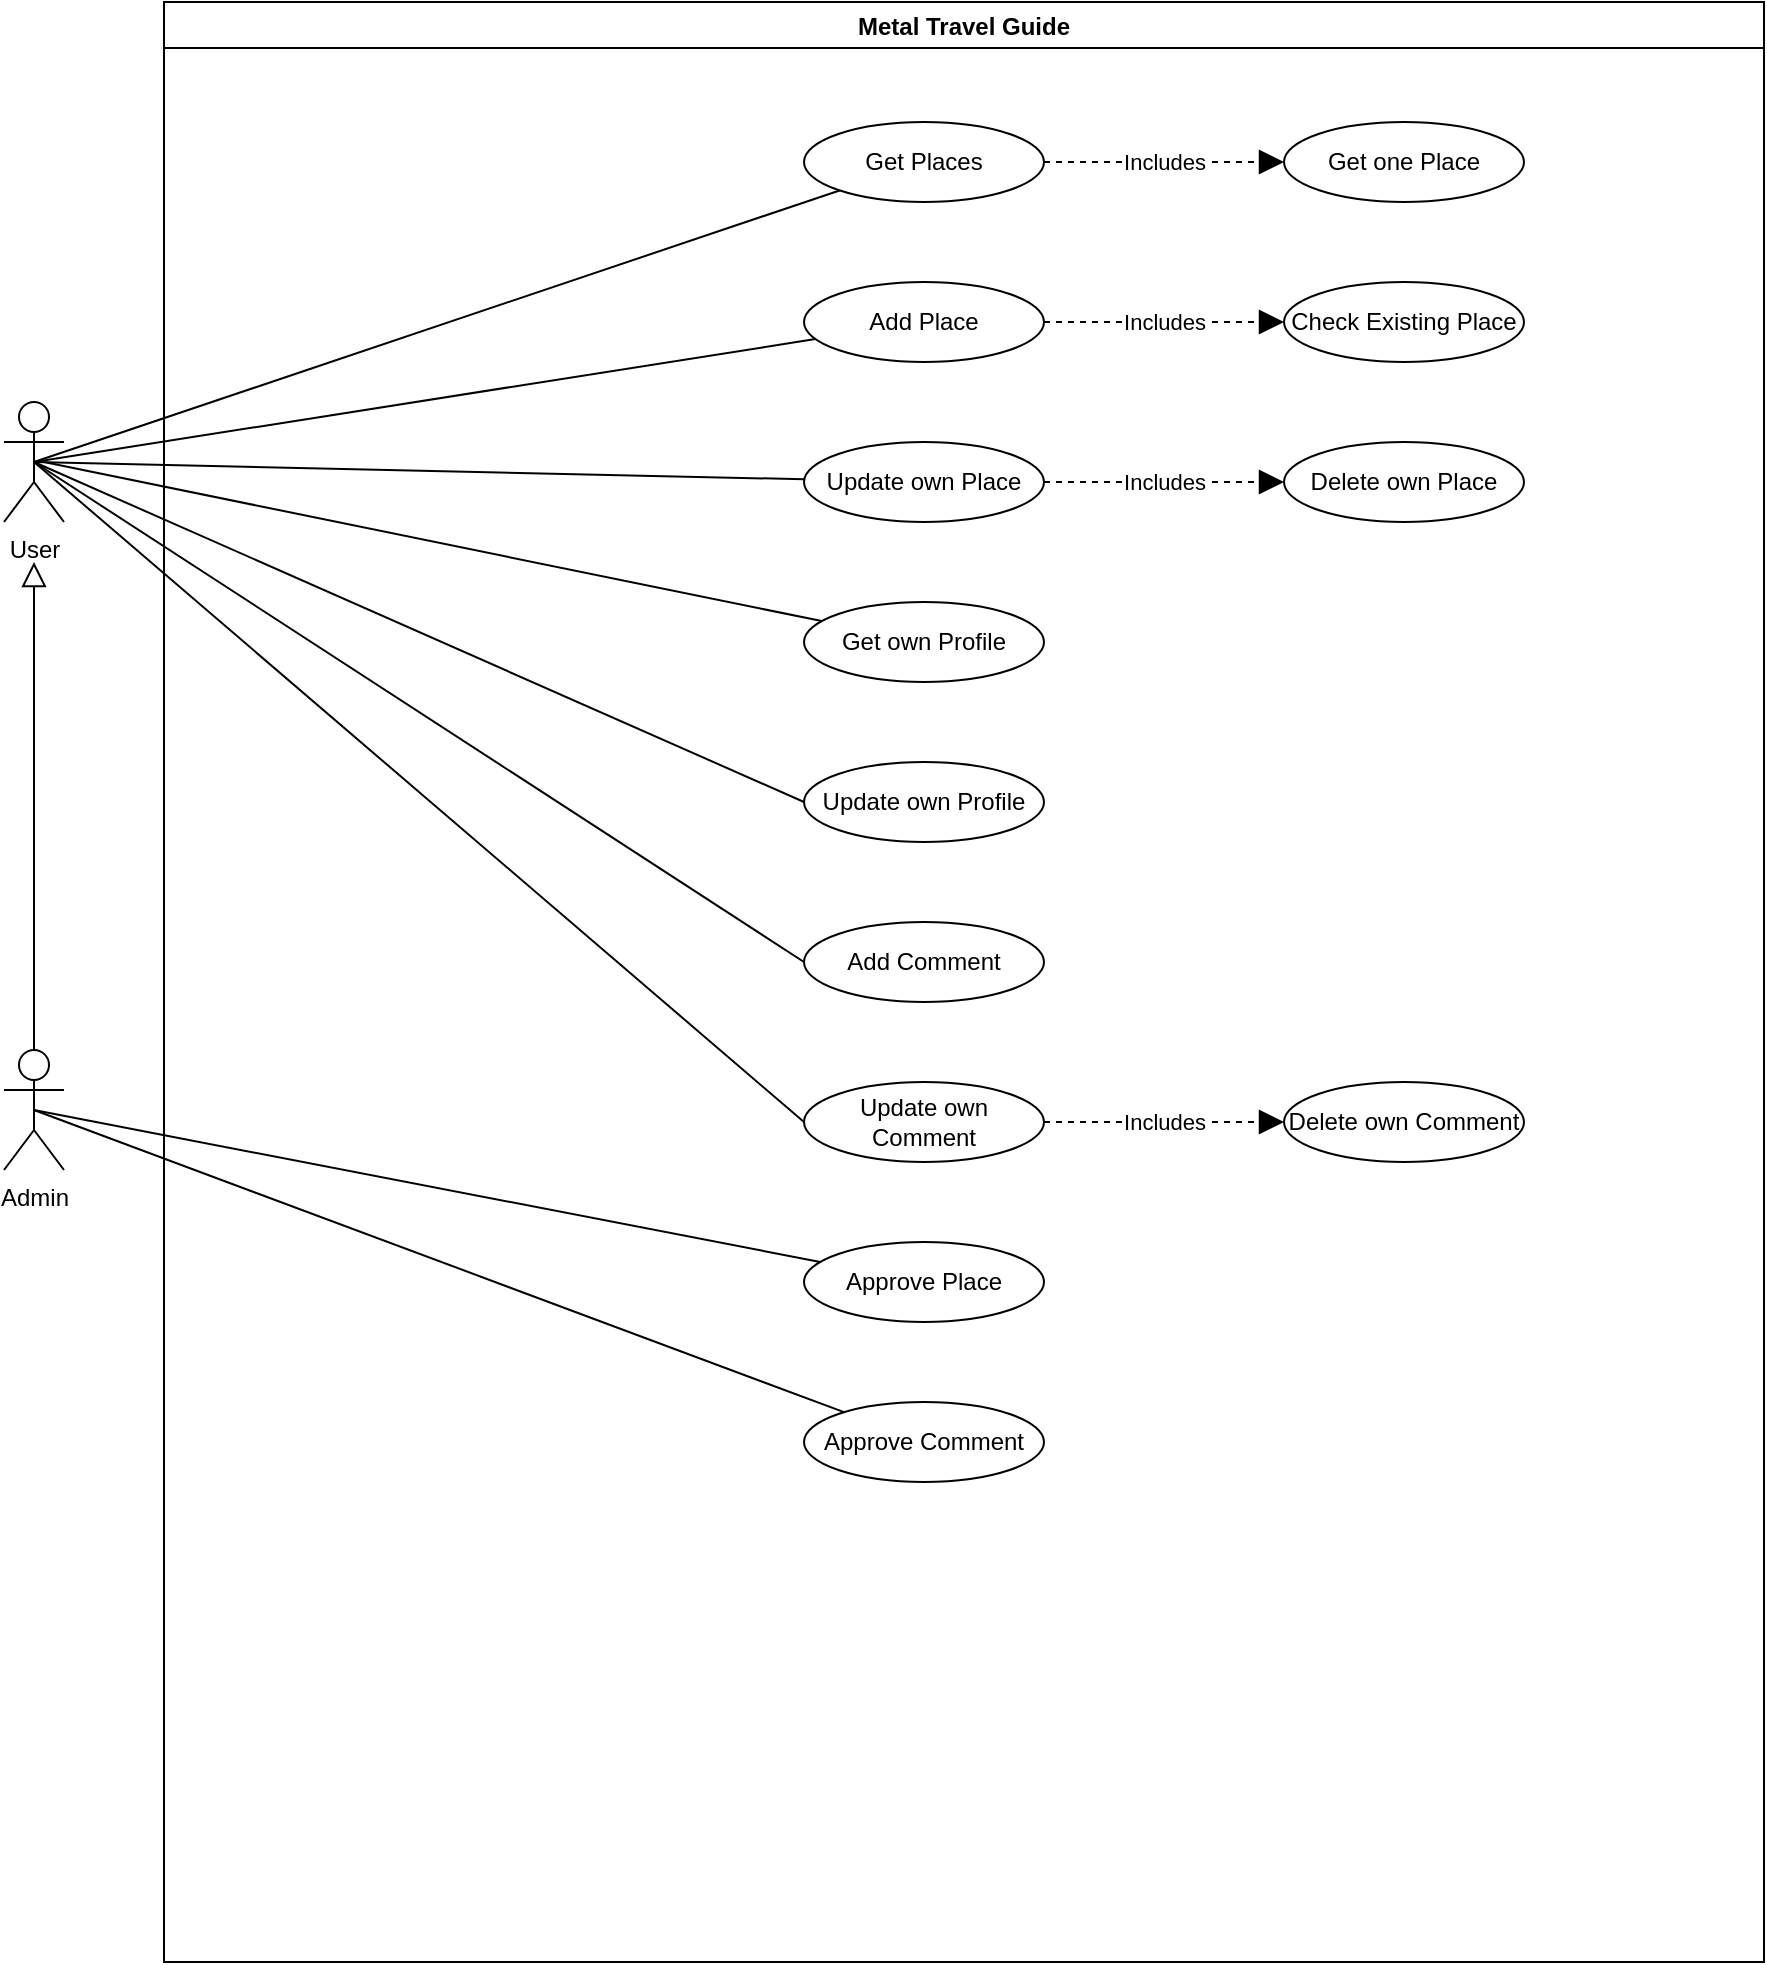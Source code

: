 <mxfile version="20.1.1" type="device"><diagram id="WxlAqaJsw0VCyI5FeZzX" name="Page-1"><mxGraphModel dx="1422" dy="794" grid="1" gridSize="10" guides="1" tooltips="1" connect="1" arrows="1" fold="1" page="1" pageScale="1" pageWidth="1169" pageHeight="827" math="0" shadow="0"><root><mxCell id="0"/><mxCell id="1" parent="0"/><mxCell id="lqe38jWZBos6QBjoBwak-1" value="User" style="shape=umlActor;verticalLabelPosition=bottom;verticalAlign=top;html=1;outlineConnect=0;" parent="1" vertex="1"><mxGeometry x="80" y="220" width="30" height="60" as="geometry"/></mxCell><mxCell id="lqe38jWZBos6QBjoBwak-3" value="Admin" style="shape=umlActor;verticalLabelPosition=bottom;verticalAlign=top;html=1;outlineConnect=0;" parent="1" vertex="1"><mxGeometry x="80" y="544" width="30" height="60" as="geometry"/></mxCell><mxCell id="lqe38jWZBos6QBjoBwak-10" value="Metal Travel Guide" style="swimlane;" parent="1" vertex="1"><mxGeometry x="160" y="20" width="800" height="980" as="geometry"/></mxCell><mxCell id="lqe38jWZBos6QBjoBwak-7" value="Approve Place" style="ellipse;whiteSpace=wrap;html=1;" parent="lqe38jWZBos6QBjoBwak-10" vertex="1"><mxGeometry x="320" y="620" width="120" height="40" as="geometry"/></mxCell><mxCell id="lqe38jWZBos6QBjoBwak-8" value="Update own Place" style="ellipse;whiteSpace=wrap;html=1;" parent="lqe38jWZBos6QBjoBwak-10" vertex="1"><mxGeometry x="320" y="220" width="120" height="40" as="geometry"/></mxCell><mxCell id="lqe38jWZBos6QBjoBwak-9" value="Add Place" style="ellipse;whiteSpace=wrap;html=1;" parent="lqe38jWZBos6QBjoBwak-10" vertex="1"><mxGeometry x="320" y="140" width="120" height="40" as="geometry"/></mxCell><mxCell id="lqe38jWZBos6QBjoBwak-19" value="Get Places" style="ellipse;whiteSpace=wrap;html=1;" parent="lqe38jWZBos6QBjoBwak-10" vertex="1"><mxGeometry x="320" y="60" width="120" height="40" as="geometry"/></mxCell><mxCell id="lqe38jWZBos6QBjoBwak-26" value="Get own Profile" style="ellipse;whiteSpace=wrap;html=1;" parent="lqe38jWZBos6QBjoBwak-10" vertex="1"><mxGeometry x="320" y="300" width="120" height="40" as="geometry"/></mxCell><mxCell id="lqe38jWZBos6QBjoBwak-29" value="Check Existing Place" style="ellipse;whiteSpace=wrap;html=1;" parent="lqe38jWZBos6QBjoBwak-10" vertex="1"><mxGeometry x="560" y="140" width="120" height="40" as="geometry"/></mxCell><mxCell id="JY_MS2SeZZh_6RCTXbf7-10" value="Includes" style="endArrow=block;endSize=10;endFill=1;html=1;rounded=0;strokeWidth=1;startSize=10;dashed=1;startArrow=none;" parent="lqe38jWZBos6QBjoBwak-10" source="lqe38jWZBos6QBjoBwak-9" target="lqe38jWZBos6QBjoBwak-29" edge="1"><mxGeometry width="160" relative="1" as="geometry"><mxPoint x="456.36" y="422.156" as="sourcePoint"/><mxPoint x="548.635" y="396.84" as="targetPoint"/></mxGeometry></mxCell><mxCell id="XnBnHZt0AxTBhT5XxHDY-6" value="Update own Profile" style="ellipse;whiteSpace=wrap;html=1;" vertex="1" parent="lqe38jWZBos6QBjoBwak-10"><mxGeometry x="320" y="380" width="120" height="40" as="geometry"/></mxCell><mxCell id="XnBnHZt0AxTBhT5XxHDY-7" value="Delete own Place" style="ellipse;whiteSpace=wrap;html=1;" vertex="1" parent="lqe38jWZBos6QBjoBwak-10"><mxGeometry x="560" y="220" width="120" height="40" as="geometry"/></mxCell><mxCell id="XnBnHZt0AxTBhT5XxHDY-8" value="Get one Place" style="ellipse;whiteSpace=wrap;html=1;" vertex="1" parent="lqe38jWZBos6QBjoBwak-10"><mxGeometry x="560" y="60" width="120" height="40" as="geometry"/></mxCell><mxCell id="XnBnHZt0AxTBhT5XxHDY-9" value="Includes" style="endArrow=block;endSize=10;endFill=1;html=1;rounded=0;strokeWidth=1;startSize=10;dashed=1;startArrow=none;exitX=1;exitY=0.5;exitDx=0;exitDy=0;" edge="1" parent="lqe38jWZBos6QBjoBwak-10" target="XnBnHZt0AxTBhT5XxHDY-8" source="lqe38jWZBos6QBjoBwak-19"><mxGeometry width="160" relative="1" as="geometry"><mxPoint x="450" y="100" as="sourcePoint"/><mxPoint x="388.635" y="296.84" as="targetPoint"/></mxGeometry></mxCell><mxCell id="XnBnHZt0AxTBhT5XxHDY-10" value="Includes" style="endArrow=block;endSize=10;endFill=1;html=1;rounded=0;strokeWidth=1;startSize=10;dashed=1;startArrow=none;exitX=1;exitY=0.5;exitDx=0;exitDy=0;entryX=0;entryY=0.5;entryDx=0;entryDy=0;" edge="1" parent="lqe38jWZBos6QBjoBwak-10" source="lqe38jWZBos6QBjoBwak-8" target="XnBnHZt0AxTBhT5XxHDY-7"><mxGeometry width="160" relative="1" as="geometry"><mxPoint x="450" y="170" as="sourcePoint"/><mxPoint x="570" y="170" as="targetPoint"/></mxGeometry></mxCell><mxCell id="XnBnHZt0AxTBhT5XxHDY-12" value="Add Comment" style="ellipse;whiteSpace=wrap;html=1;" vertex="1" parent="lqe38jWZBos6QBjoBwak-10"><mxGeometry x="320" y="460" width="120" height="40" as="geometry"/></mxCell><mxCell id="XnBnHZt0AxTBhT5XxHDY-13" value="Update own Comment" style="ellipse;whiteSpace=wrap;html=1;" vertex="1" parent="lqe38jWZBos6QBjoBwak-10"><mxGeometry x="320" y="540" width="120" height="40" as="geometry"/></mxCell><mxCell id="XnBnHZt0AxTBhT5XxHDY-14" value="Delete own Comment" style="ellipse;whiteSpace=wrap;html=1;" vertex="1" parent="lqe38jWZBos6QBjoBwak-10"><mxGeometry x="560" y="540" width="120" height="40" as="geometry"/></mxCell><mxCell id="XnBnHZt0AxTBhT5XxHDY-15" value="Includes" style="endArrow=block;endSize=10;endFill=1;html=1;rounded=0;strokeWidth=1;startSize=10;dashed=1;startArrow=none;exitX=1;exitY=0.5;exitDx=0;exitDy=0;entryX=0;entryY=0.5;entryDx=0;entryDy=0;" edge="1" parent="lqe38jWZBos6QBjoBwak-10" source="XnBnHZt0AxTBhT5XxHDY-13" target="XnBnHZt0AxTBhT5XxHDY-14"><mxGeometry width="160" relative="1" as="geometry"><mxPoint x="290" y="470" as="sourcePoint"/><mxPoint x="410" y="470" as="targetPoint"/></mxGeometry></mxCell><mxCell id="XnBnHZt0AxTBhT5XxHDY-16" value="Approve Comment" style="ellipse;whiteSpace=wrap;html=1;" vertex="1" parent="lqe38jWZBos6QBjoBwak-10"><mxGeometry x="320" y="700" width="120" height="40" as="geometry"/></mxCell><mxCell id="lqe38jWZBos6QBjoBwak-12" value="" style="endArrow=none;html=1;rounded=0;entryX=0.5;entryY=0.5;entryDx=0;entryDy=0;entryPerimeter=0;" parent="1" source="lqe38jWZBos6QBjoBwak-9" target="lqe38jWZBos6QBjoBwak-1" edge="1"><mxGeometry width="50" height="50" relative="1" as="geometry"><mxPoint x="560" y="410" as="sourcePoint"/><mxPoint x="610" y="360" as="targetPoint"/></mxGeometry></mxCell><mxCell id="lqe38jWZBos6QBjoBwak-13" value="" style="endArrow=none;html=1;rounded=0;exitX=0.5;exitY=0.5;exitDx=0;exitDy=0;exitPerimeter=0;" parent="1" source="lqe38jWZBos6QBjoBwak-1" target="lqe38jWZBos6QBjoBwak-8" edge="1"><mxGeometry width="50" height="50" relative="1" as="geometry"><mxPoint x="190" y="290" as="sourcePoint"/><mxPoint x="610" y="360" as="targetPoint"/></mxGeometry></mxCell><mxCell id="lqe38jWZBos6QBjoBwak-14" value="" style="endArrow=none;html=1;rounded=0;exitX=0.5;exitY=0.5;exitDx=0;exitDy=0;exitPerimeter=0;" parent="1" source="lqe38jWZBos6QBjoBwak-3" target="lqe38jWZBos6QBjoBwak-7" edge="1"><mxGeometry width="50" height="50" relative="1" as="geometry"><mxPoint x="560" y="410" as="sourcePoint"/><mxPoint x="610" y="360" as="targetPoint"/></mxGeometry></mxCell><mxCell id="lqe38jWZBos6QBjoBwak-15" value="" style="endArrow=block;html=1;rounded=0;endFill=0;endSize=10;startSize=10;exitX=0.5;exitY=0;exitDx=0;exitDy=0;exitPerimeter=0;" parent="1" source="lqe38jWZBos6QBjoBwak-3" edge="1"><mxGeometry width="50" height="50" relative="1" as="geometry"><mxPoint x="95" y="380" as="sourcePoint"/><mxPoint x="95" y="300" as="targetPoint"/></mxGeometry></mxCell><mxCell id="lqe38jWZBos6QBjoBwak-23" value="" style="endArrow=none;html=1;rounded=0;entryX=0.5;entryY=0.5;entryDx=0;entryDy=0;entryPerimeter=0;" parent="1" source="lqe38jWZBos6QBjoBwak-19" target="lqe38jWZBos6QBjoBwak-1" edge="1"><mxGeometry width="50" height="50" relative="1" as="geometry"><mxPoint x="615.01" y="194.261" as="sourcePoint"/><mxPoint x="210" y="190.003" as="targetPoint"/></mxGeometry></mxCell><mxCell id="lqe38jWZBos6QBjoBwak-27" value="" style="endArrow=none;html=1;rounded=0;" parent="1" target="lqe38jWZBos6QBjoBwak-26" edge="1"><mxGeometry width="50" height="50" relative="1" as="geometry"><mxPoint x="100" y="250" as="sourcePoint"/><mxPoint x="526.152" y="318.677" as="targetPoint"/></mxGeometry></mxCell><mxCell id="XnBnHZt0AxTBhT5XxHDY-11" value="" style="endArrow=none;html=1;rounded=0;entryX=0;entryY=0.5;entryDx=0;entryDy=0;exitX=0.5;exitY=0.5;exitDx=0;exitDy=0;exitPerimeter=0;" edge="1" parent="1" source="lqe38jWZBos6QBjoBwak-1" target="XnBnHZt0AxTBhT5XxHDY-6"><mxGeometry width="50" height="50" relative="1" as="geometry"><mxPoint x="120" y="263.034" as="sourcePoint"/><mxPoint x="498.704" y="339.625" as="targetPoint"/></mxGeometry></mxCell><mxCell id="XnBnHZt0AxTBhT5XxHDY-17" value="" style="endArrow=none;html=1;rounded=0;exitX=0.5;exitY=0.5;exitDx=0;exitDy=0;exitPerimeter=0;" edge="1" parent="1" target="XnBnHZt0AxTBhT5XxHDY-16" source="lqe38jWZBos6QBjoBwak-3"><mxGeometry width="50" height="50" relative="1" as="geometry"><mxPoint x="110" y="656.899" as="sourcePoint"/><mxPoint x="610" y="440" as="targetPoint"/></mxGeometry></mxCell><mxCell id="XnBnHZt0AxTBhT5XxHDY-20" value="" style="endArrow=none;html=1;rounded=0;entryX=0;entryY=0.5;entryDx=0;entryDy=0;exitX=0.5;exitY=0.5;exitDx=0;exitDy=0;exitPerimeter=0;" edge="1" parent="1" source="lqe38jWZBos6QBjoBwak-1" target="XnBnHZt0AxTBhT5XxHDY-12"><mxGeometry width="50" height="50" relative="1" as="geometry"><mxPoint x="110" y="260" as="sourcePoint"/><mxPoint x="490" y="430" as="targetPoint"/></mxGeometry></mxCell><mxCell id="XnBnHZt0AxTBhT5XxHDY-21" value="" style="endArrow=none;html=1;rounded=0;entryX=0;entryY=0.5;entryDx=0;entryDy=0;exitX=0.5;exitY=0.5;exitDx=0;exitDy=0;exitPerimeter=0;" edge="1" parent="1" source="lqe38jWZBos6QBjoBwak-1" target="XnBnHZt0AxTBhT5XxHDY-13"><mxGeometry width="50" height="50" relative="1" as="geometry"><mxPoint x="110" y="270" as="sourcePoint"/><mxPoint x="490" y="510" as="targetPoint"/></mxGeometry></mxCell></root></mxGraphModel></diagram></mxfile>